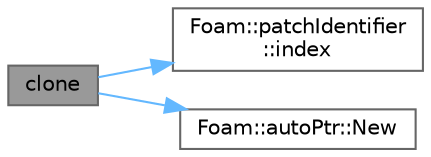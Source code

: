 digraph "clone"
{
 // LATEX_PDF_SIZE
  bgcolor="transparent";
  edge [fontname=Helvetica,fontsize=10,labelfontname=Helvetica,labelfontsize=10];
  node [fontname=Helvetica,fontsize=10,shape=box,height=0.2,width=0.4];
  rankdir="LR";
  Node1 [id="Node000001",label="clone",height=0.2,width=0.4,color="gray40", fillcolor="grey60", style="filled", fontcolor="black",tooltip=" "];
  Node1 -> Node2 [id="edge1_Node000001_Node000002",color="steelblue1",style="solid",tooltip=" "];
  Node2 [id="Node000002",label="Foam::patchIdentifier\l::index",height=0.2,width=0.4,color="grey40", fillcolor="white", style="filled",URL="$classFoam_1_1patchIdentifier.html#a79494db495b9730bf3a05557f0f8fffd",tooltip=" "];
  Node1 -> Node3 [id="edge2_Node000001_Node000003",color="steelblue1",style="solid",tooltip=" "];
  Node3 [id="Node000003",label="Foam::autoPtr::New",height=0.2,width=0.4,color="grey40", fillcolor="white", style="filled",URL="$classFoam_1_1autoPtr.html#aaea33ebc504bdca5b97f88a0aea57d4e",tooltip=" "];
}

